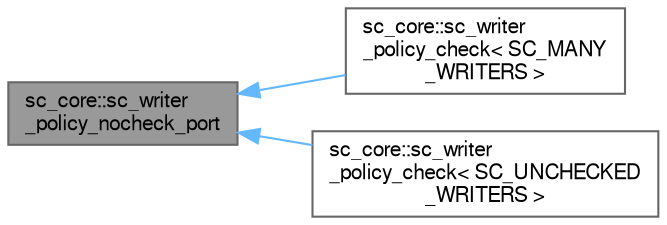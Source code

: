 digraph "sc_core::sc_writer_policy_nocheck_port"
{
 // LATEX_PDF_SIZE
  bgcolor="transparent";
  edge [fontname=FreeSans,fontsize=10,labelfontname=FreeSans,labelfontsize=10];
  node [fontname=FreeSans,fontsize=10,shape=box,height=0.2,width=0.4];
  rankdir="LR";
  Node1 [id="Node000001",label="sc_core::sc_writer\l_policy_nocheck_port",height=0.2,width=0.4,color="gray40", fillcolor="grey60", style="filled", fontcolor="black",tooltip=" "];
  Node1 -> Node2 [id="edge1_Node000001_Node000002",dir="back",color="steelblue1",style="solid",tooltip=" "];
  Node2 [id="Node000002",label="sc_core::sc_writer\l_policy_check\< SC_MANY\l_WRITERS \>",height=0.2,width=0.4,color="gray40", fillcolor="white", style="filled",URL="$a01553.html",tooltip=" "];
  Node1 -> Node3 [id="edge2_Node000001_Node000003",dir="back",color="steelblue1",style="solid",tooltip=" "];
  Node3 [id="Node000003",label="sc_core::sc_writer\l_policy_check\< SC_UNCHECKED\l_WRITERS \>",height=0.2,width=0.4,color="gray40", fillcolor="white", style="filled",URL="$a01557.html",tooltip=" "];
}

